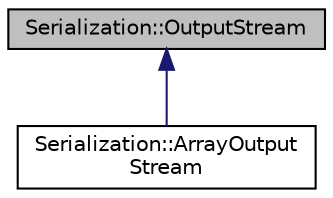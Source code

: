 digraph "Serialization::OutputStream"
{
  edge [fontname="Helvetica",fontsize="10",labelfontname="Helvetica",labelfontsize="10"];
  node [fontname="Helvetica",fontsize="10",shape=record];
  Node0 [label="Serialization::OutputStream",height=0.2,width=0.4,color="black", fillcolor="grey75", style="filled", fontcolor="black"];
  Node0 -> Node1 [dir="back",color="midnightblue",fontsize="10",style="solid"];
  Node1 [label="Serialization::ArrayOutput\lStream",height=0.2,width=0.4,color="black", fillcolor="white", style="filled",URL="$struct_serialization_1_1_array_output_stream.html"];
}
